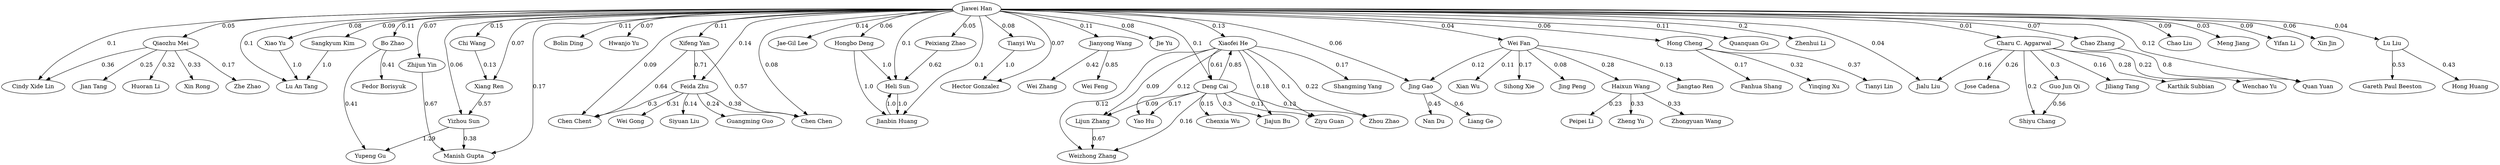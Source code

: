 strict digraph G{
"Jiawei Han" -> "Cindy Xide Lin"[label = 0.1]
"Jiawei Han" -> "Lu An Tang"[label = 0.1]
"Jiawei Han" -> "Yizhou Sun"[label = 0.06]
"Jiawei Han" -> "Bolin Ding"[label = 0.11]
"Yizhou Sun" -> "Yupeng Gu"[label = 1.29]
"Jiawei Han" -> "Hwanjo Yu"[label = 0.07]
"Jiawei Han" -> "Chen Chent"[label = 0.09]
"Jiawei Han" -> "Jae-Gil Lee"[label = 0.14]
"Jiawei Han" -> "Xiao Yu"[label = 0.08]
"Jiawei Han" -> "Chen Chen"[label = 0.08]
"Jiawei Han" -> "Heli Sun"[label = 0.1]
"Jiawei Han" -> "Hector Gonzalez"[label = 0.09]
"Heli Sun" -> "Jianbin Huang"[label = 1.0]
"Xiao Yu" -> "Lu An Tang"[label = 1.0]
"Jiawei Han" -> "Manish Gupta"[label = 0.17]
"Jiawei Han" -> "Jianyong Wang"[label = 0.11]
"Jianyong Wang" -> "Wei Feng"[label = 0.85]
"Jiawei Han" -> "Peixiang Zhao"[label = 0.05]
"Jiawei Han" -> "Jie Yu"[label = 0.08]
"Jiawei Han" -> "Sangkyum Kim"[label = 0.09]
"Jiawei Han" -> "Xiaofei He"[label = 0.13]
"Xiaofei He" -> "Deng Cai"[label = 0.61]
"Xiaofei He" -> "Lijun Zhang"[label = 0.09]
"Sangkyum Kim" -> "Lu An Tang"[label = 1.0]
"Deng Cai" -> "Chenxia Wu"[label = 0.15]
"Deng Cai" -> "Yao Hu"[label = 0.17]
"Jiawei Han" -> "Jing Gao"[label = 0.06]
"Jiawei Han" -> "Hong Cheng"[label = 0.06]
"Hong Cheng" -> "Fanhua Shang"[label = 0.17]
"Hong Cheng" -> "Yinqing Xu"[label = 0.32]
"Jiawei Han" -> "Quanquan Gu"[label = 0.11]
"Jiawei Han" -> "Zhenhui Li"[label = 0.2]
"Jiawei Han" -> "Jialu Liu"[label = 0.04]
"Jiawei Han" -> "Bo Zhao"[label = 0.11]
"Bo Zhao" -> "Yupeng Gu"[label = 0.41]
"Jiawei Han" -> "Hector Gonzalez"[label = 0.07]
"Jiawei Han" -> "Quan Yuan"[label = 0.12]
"Jiawei Han" -> "Deng Cai"[label = 0.1]
"Jiawei Han" -> "Zhijun Yin"[label = 0.07]
"Jiawei Han" -> "Feida Zhu"[label = 0.14]
"Jiawei Han" -> "Xifeng Yan"[label = 0.11]
"Deng Cai" -> "Jiajun Bu"[label = 0.3]
"Deng Cai" -> "Ziyu Guan"[label = 0.11]
"Xifeng Yan" -> "Chen Chent"[label = 0.64]
"Feida Zhu" -> "Wei Gong"[label = 0.31]
"Jiawei Han" -> "Tianyi Wu"[label = 0.08]
"Hong Cheng" -> "Tianyi Lin"[label = 0.37]
"Tianyi Wu" -> "Hector Gonzalez"[label = 1.0]
"Peixiang Zhao" -> "Heli Sun"[label = 0.62]
"Jiawei Han" -> "Qiaozhu Mei"[label = 0.05]
"Qiaozhu Mei" -> "Xin Rong"[label = 0.33]
"Qiaozhu Mei" -> "Cindy Xide Lin"[label = 0.36]
"Jiawei Han" -> "Chao Liu"[label = 0.09]
"Jiawei Han" -> "Chi Wang"[label = 0.15]
"Qiaozhu Mei" -> "Zhe Zhao"[label = 0.17]
"Bo Zhao" -> "Fedor Borisyuk"[label = 0.41]
"Feida Zhu" -> "Chen Chen"[label = 0.38]
"Jiawei Han" -> "Jianbin Huang"[label = 0.1]
"Jiawei Han" -> "Chao Zhang"[label = 0.07]
"Jianbin Huang" -> "Heli Sun"[label = 1.0]
"Feida Zhu" -> "Chen Chent"[label = 0.3]
"Xifeng Yan" -> "Chen Chen"[label = 0.57]
"Feida Zhu" -> "Siyuan Liu"[label = 0.14]
"Chao Zhang" -> "Quan Yuan"[label = 0.8]
"Deng Cai" -> "Xiaofei He"[label = 0.85]
"Xiaofei He" -> "Zhou Zhao"[label = 0.22]
"Xiaofei He" -> "Jiajun Bu"[label = 0.18]
"Jiawei Han" -> "Meng Jiang"[label = 0.03]
"Feida Zhu" -> "Guangming Guo"[label = 0.24]
"Zhijun Yin" -> "Manish Gupta"[label = 0.67]
"Jiawei Han" -> "Hongbo Deng"[label = 0.06]
"Hongbo Deng" -> "Jianbin Huang"[label = 1.0]
"Hongbo Deng" -> "Heli Sun"[label = 1.0]
"Jing Gao" -> "Nan Du"[label = 0.45]
"Deng Cai" -> "Weizhong Zhang"[label = 0.16]
"Xiaofei He" -> "Yao Hu"[label = 0.12]
"Xifeng Yan" -> "Feida Zhu"[label = 0.71]
"Jiawei Han" -> "Xiang Ren"[label = 0.07]
"Xiaofei He" -> "Ziyu Guan"[label = 0.1]
"Jiawei Han" -> "Yifan Li"[label = 0.09]
"Deng Cai" -> "Zhou Zhao"[label = 0.13]
"Jianyong Wang" -> "Wei Zhang"[label = 0.42]
"Chi Wang" -> "Xiang Ren"[label = 0.13]
"Xiang Ren" -> "Yizhou Sun"[label = 0.57]
"Jiawei Han" -> "Xin Jin"[label = 0.06]
"Jiawei Han" -> "Lu Liu"[label = 0.04]
"Lu Liu" -> "Hong Huang"[label = 0.43]
"Yizhou Sun" -> "Manish Gupta"[label = 0.38]
"Jiawei Han" -> "Wei Fan"[label = 0.04]
"Jing Gao" -> "Liang Ge"[label = 0.6]
"Lu Liu" -> "Gareth Paul Beeston"[label = 0.53]
"Xiaofei He" -> "Shangming Yang"[label = 0.17]
"Xiaofei He" -> "Weizhong Zhang"[label = 0.12]
"Deng Cai" -> "Lijun Zhang"[label = 0.09]
"Qiaozhu Mei" -> "Jian Tang"[label = 0.25]
"Qiaozhu Mei" -> "Huoran Li"[label = 0.32]
"Wei Fan" -> "Haixun Wang"[label = 0.28]
"Jiawei Han" -> "Charu C. Aggarwal"[label = 0.01]
"Charu C. Aggarwal" -> "Jose Cadena"[label = 0.26]
"Charu C. Aggarwal" -> "Shiyu Chang"[label = 0.2]
"Charu C. Aggarwal" -> "Jiliang Tang"[label = 0.16]
"Charu C. Aggarwal" -> "Karthik Subbian"[label = 0.28]
"Charu C. Aggarwal" -> "Guo Jun Qi"[label = 0.3]
"Charu C. Aggarwal" -> "Wenchao Yu"[label = 0.22]
"Wei Fan" -> "Jiangtao Ren"[label = 0.13]
"Lijun Zhang" -> "Weizhong Zhang"[label = 0.67]
"Wei Fan" -> "Xian Wu"[label = 0.11]
"Wei Fan" -> "Sihong Xie"[label = 0.17]
"Haixun Wang" -> "Zheng Yu"[label = 0.33]
"Haixun Wang" -> "Zhongyuan Wang"[label = 0.33]
"Wei Fan" -> "Jing Peng"[label = 0.08]
"Wei Fan" -> "Jing Gao"[label = 0.12]
"Haixun Wang" -> "Peipei Li"[label = 0.23]
"Guo Jun Qi" -> "Shiyu Chang"[label = 0.56]
"Charu C. Aggarwal" -> "Jialu Liu"[label = 0.16]
}